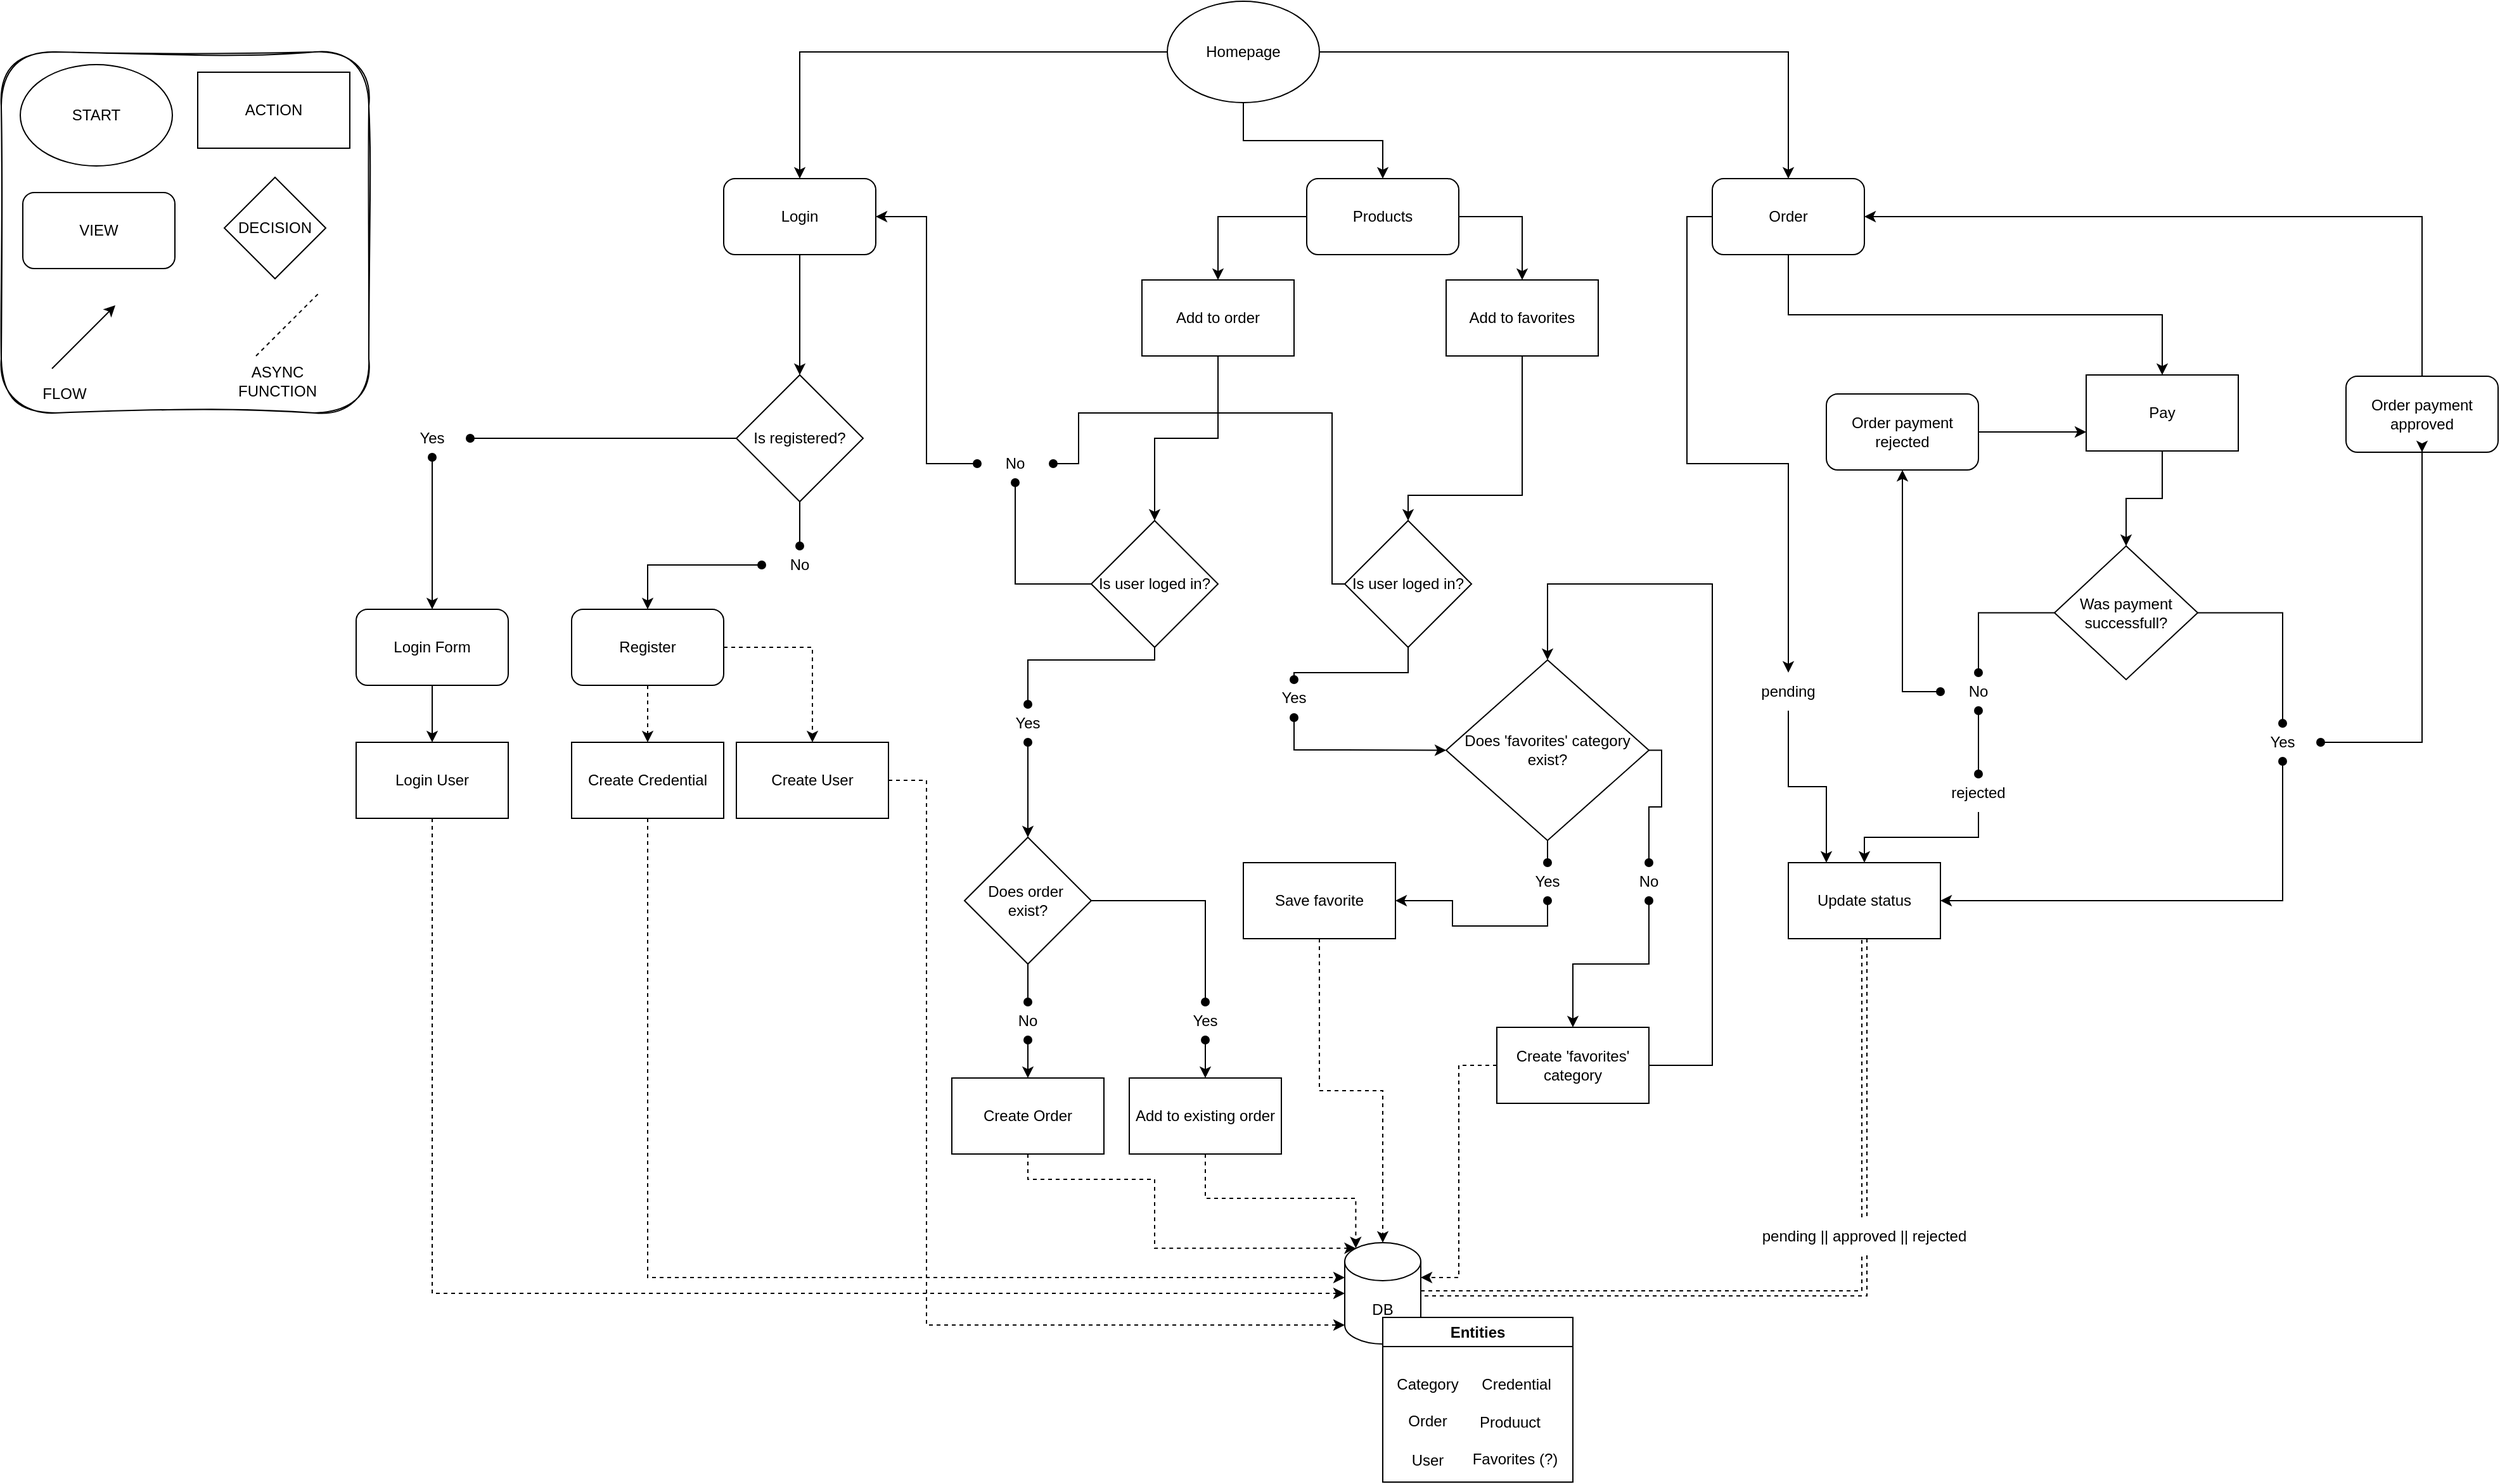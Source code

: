 <mxfile version="24.5.3" type="github">
  <diagram name="Página-1" id="2Fvzduwzr8cer9EVC6Ml">
    <mxGraphModel dx="1790" dy="1661" grid="1" gridSize="10" guides="1" tooltips="1" connect="1" arrows="1" fold="1" page="1" pageScale="1" pageWidth="827" pageHeight="1169" math="0" shadow="0">
      <root>
        <mxCell id="0" />
        <mxCell id="1" parent="0" />
        <mxCell id="HE_qEEHTXUtGeVpZ5zVx-15" style="edgeStyle=orthogonalEdgeStyle;rounded=0;orthogonalLoop=1;jettySize=auto;html=1;exitX=0;exitY=0.5;exitDx=0;exitDy=0;entryX=0.5;entryY=0;entryDx=0;entryDy=0;" edge="1" parent="1" source="HE_qEEHTXUtGeVpZ5zVx-1" target="HE_qEEHTXUtGeVpZ5zVx-3">
          <mxGeometry relative="1" as="geometry" />
        </mxCell>
        <mxCell id="HE_qEEHTXUtGeVpZ5zVx-37" style="edgeStyle=orthogonalEdgeStyle;rounded=0;orthogonalLoop=1;jettySize=auto;html=1;exitX=0.5;exitY=1;exitDx=0;exitDy=0;entryX=0.5;entryY=0;entryDx=0;entryDy=0;" edge="1" parent="1" source="HE_qEEHTXUtGeVpZ5zVx-1" target="HE_qEEHTXUtGeVpZ5zVx-4">
          <mxGeometry relative="1" as="geometry" />
        </mxCell>
        <mxCell id="HE_qEEHTXUtGeVpZ5zVx-94" style="edgeStyle=orthogonalEdgeStyle;rounded=0;orthogonalLoop=1;jettySize=auto;html=1;exitX=1;exitY=0.5;exitDx=0;exitDy=0;entryX=0.5;entryY=0;entryDx=0;entryDy=0;" edge="1" parent="1" source="HE_qEEHTXUtGeVpZ5zVx-1" target="HE_qEEHTXUtGeVpZ5zVx-93">
          <mxGeometry relative="1" as="geometry" />
        </mxCell>
        <mxCell id="HE_qEEHTXUtGeVpZ5zVx-1" value="Homepage" style="ellipse;whiteSpace=wrap;html=1;" vertex="1" parent="1">
          <mxGeometry x="140" width="120" height="80" as="geometry" />
        </mxCell>
        <mxCell id="HE_qEEHTXUtGeVpZ5zVx-38" style="edgeStyle=orthogonalEdgeStyle;rounded=0;orthogonalLoop=1;jettySize=auto;html=1;exitX=0.5;exitY=1;exitDx=0;exitDy=0;dashed=1;" edge="1" parent="1" source="HE_qEEHTXUtGeVpZ5zVx-2" target="HE_qEEHTXUtGeVpZ5zVx-30">
          <mxGeometry relative="1" as="geometry" />
        </mxCell>
        <mxCell id="HE_qEEHTXUtGeVpZ5zVx-56" style="edgeStyle=orthogonalEdgeStyle;rounded=0;orthogonalLoop=1;jettySize=auto;html=1;exitX=1;exitY=0.5;exitDx=0;exitDy=0;entryX=0.5;entryY=0;entryDx=0;entryDy=0;dashed=1;" edge="1" parent="1" source="HE_qEEHTXUtGeVpZ5zVx-2" target="HE_qEEHTXUtGeVpZ5zVx-55">
          <mxGeometry relative="1" as="geometry" />
        </mxCell>
        <mxCell id="HE_qEEHTXUtGeVpZ5zVx-2" value="Register" style="rounded=1;whiteSpace=wrap;html=1;" vertex="1" parent="1">
          <mxGeometry x="-330" y="480" width="120" height="60" as="geometry" />
        </mxCell>
        <mxCell id="HE_qEEHTXUtGeVpZ5zVx-6" value="" style="edgeStyle=orthogonalEdgeStyle;rounded=0;orthogonalLoop=1;jettySize=auto;html=1;" edge="1" parent="1" source="HE_qEEHTXUtGeVpZ5zVx-3" target="HE_qEEHTXUtGeVpZ5zVx-5">
          <mxGeometry relative="1" as="geometry" />
        </mxCell>
        <mxCell id="HE_qEEHTXUtGeVpZ5zVx-3" value="Login" style="rounded=1;whiteSpace=wrap;html=1;" vertex="1" parent="1">
          <mxGeometry x="-210" y="140" width="120" height="60" as="geometry" />
        </mxCell>
        <mxCell id="HE_qEEHTXUtGeVpZ5zVx-187" style="edgeStyle=orthogonalEdgeStyle;rounded=0;orthogonalLoop=1;jettySize=auto;html=1;exitX=0;exitY=0.5;exitDx=0;exitDy=0;entryX=0.5;entryY=0;entryDx=0;entryDy=0;" edge="1" parent="1" source="HE_qEEHTXUtGeVpZ5zVx-4" target="HE_qEEHTXUtGeVpZ5zVx-19">
          <mxGeometry relative="1" as="geometry" />
        </mxCell>
        <mxCell id="HE_qEEHTXUtGeVpZ5zVx-188" style="edgeStyle=orthogonalEdgeStyle;rounded=0;orthogonalLoop=1;jettySize=auto;html=1;exitX=1;exitY=0.5;exitDx=0;exitDy=0;entryX=0.5;entryY=0;entryDx=0;entryDy=0;" edge="1" parent="1" source="HE_qEEHTXUtGeVpZ5zVx-4" target="HE_qEEHTXUtGeVpZ5zVx-60">
          <mxGeometry relative="1" as="geometry" />
        </mxCell>
        <mxCell id="HE_qEEHTXUtGeVpZ5zVx-4" value="Products" style="rounded=1;whiteSpace=wrap;html=1;" vertex="1" parent="1">
          <mxGeometry x="250" y="140" width="120" height="60" as="geometry" />
        </mxCell>
        <mxCell id="HE_qEEHTXUtGeVpZ5zVx-9" value="" style="edgeStyle=orthogonalEdgeStyle;rounded=0;orthogonalLoop=1;jettySize=auto;html=1;startArrow=oval;startFill=1;" edge="1" parent="1" source="HE_qEEHTXUtGeVpZ5zVx-10" target="HE_qEEHTXUtGeVpZ5zVx-8">
          <mxGeometry relative="1" as="geometry" />
        </mxCell>
        <mxCell id="HE_qEEHTXUtGeVpZ5zVx-12" value="" style="edgeStyle=orthogonalEdgeStyle;rounded=0;orthogonalLoop=1;jettySize=auto;html=1;startArrow=oval;startFill=1;" edge="1" parent="1" source="HE_qEEHTXUtGeVpZ5zVx-13" target="HE_qEEHTXUtGeVpZ5zVx-2">
          <mxGeometry relative="1" as="geometry" />
        </mxCell>
        <mxCell id="HE_qEEHTXUtGeVpZ5zVx-5" value="Is registered?" style="rhombus;whiteSpace=wrap;html=1;" vertex="1" parent="1">
          <mxGeometry x="-200" y="295" width="100" height="100" as="geometry" />
        </mxCell>
        <mxCell id="HE_qEEHTXUtGeVpZ5zVx-58" style="edgeStyle=orthogonalEdgeStyle;rounded=0;orthogonalLoop=1;jettySize=auto;html=1;exitX=0.5;exitY=1;exitDx=0;exitDy=0;entryX=0.5;entryY=0;entryDx=0;entryDy=0;" edge="1" parent="1" source="HE_qEEHTXUtGeVpZ5zVx-8" target="HE_qEEHTXUtGeVpZ5zVx-54">
          <mxGeometry relative="1" as="geometry" />
        </mxCell>
        <mxCell id="HE_qEEHTXUtGeVpZ5zVx-8" value="Login Form" style="rounded=1;whiteSpace=wrap;html=1;" vertex="1" parent="1">
          <mxGeometry x="-500" y="480" width="120" height="60" as="geometry" />
        </mxCell>
        <mxCell id="HE_qEEHTXUtGeVpZ5zVx-11" value="" style="edgeStyle=orthogonalEdgeStyle;rounded=0;orthogonalLoop=1;jettySize=auto;html=1;endArrow=oval;endFill=1;" edge="1" parent="1" source="HE_qEEHTXUtGeVpZ5zVx-5" target="HE_qEEHTXUtGeVpZ5zVx-10">
          <mxGeometry relative="1" as="geometry">
            <mxPoint x="20" y="330" as="sourcePoint" />
            <mxPoint x="-150" y="370" as="targetPoint" />
          </mxGeometry>
        </mxCell>
        <mxCell id="HE_qEEHTXUtGeVpZ5zVx-10" value="Yes" style="text;html=1;align=center;verticalAlign=middle;whiteSpace=wrap;rounded=0;" vertex="1" parent="1">
          <mxGeometry x="-470" y="330" width="60" height="30" as="geometry" />
        </mxCell>
        <mxCell id="HE_qEEHTXUtGeVpZ5zVx-14" value="" style="edgeStyle=orthogonalEdgeStyle;rounded=0;orthogonalLoop=1;jettySize=auto;html=1;endArrow=oval;endFill=1;" edge="1" parent="1" source="HE_qEEHTXUtGeVpZ5zVx-5" target="HE_qEEHTXUtGeVpZ5zVx-13">
          <mxGeometry relative="1" as="geometry">
            <mxPoint x="70" y="380" as="sourcePoint" />
            <mxPoint x="70" y="480" as="targetPoint" />
          </mxGeometry>
        </mxCell>
        <mxCell id="HE_qEEHTXUtGeVpZ5zVx-13" value="No" style="text;html=1;align=center;verticalAlign=middle;whiteSpace=wrap;rounded=0;" vertex="1" parent="1">
          <mxGeometry x="-180" y="430" width="60" height="30" as="geometry" />
        </mxCell>
        <mxCell id="HE_qEEHTXUtGeVpZ5zVx-62" style="edgeStyle=orthogonalEdgeStyle;rounded=0;orthogonalLoop=1;jettySize=auto;html=1;exitX=0.5;exitY=1;exitDx=0;exitDy=0;entryX=0.5;entryY=0;entryDx=0;entryDy=0;" edge="1" parent="1" source="HE_qEEHTXUtGeVpZ5zVx-19" target="HE_qEEHTXUtGeVpZ5zVx-21">
          <mxGeometry relative="1" as="geometry" />
        </mxCell>
        <mxCell id="HE_qEEHTXUtGeVpZ5zVx-19" value="Add to order" style="rounded=0;whiteSpace=wrap;html=1;" vertex="1" parent="1">
          <mxGeometry x="120" y="220" width="120" height="60" as="geometry" />
        </mxCell>
        <mxCell id="HE_qEEHTXUtGeVpZ5zVx-23" style="edgeStyle=orthogonalEdgeStyle;rounded=0;orthogonalLoop=1;jettySize=auto;html=1;exitX=0;exitY=0.5;exitDx=0;exitDy=0;entryX=1;entryY=0.5;entryDx=0;entryDy=0;startArrow=oval;startFill=1;" edge="1" parent="1" source="HE_qEEHTXUtGeVpZ5zVx-24" target="HE_qEEHTXUtGeVpZ5zVx-3">
          <mxGeometry relative="1" as="geometry" />
        </mxCell>
        <mxCell id="HE_qEEHTXUtGeVpZ5zVx-44" style="edgeStyle=orthogonalEdgeStyle;rounded=0;orthogonalLoop=1;jettySize=auto;html=1;exitX=0.5;exitY=1;exitDx=0;exitDy=0;entryX=0.5;entryY=0;entryDx=0;entryDy=0;startArrow=oval;startFill=1;" edge="1" parent="1" source="HE_qEEHTXUtGeVpZ5zVx-27" target="HE_qEEHTXUtGeVpZ5zVx-189">
          <mxGeometry relative="1" as="geometry">
            <Array as="points">
              <mxPoint x="30" y="650" />
            </Array>
          </mxGeometry>
        </mxCell>
        <mxCell id="HE_qEEHTXUtGeVpZ5zVx-47" style="edgeStyle=orthogonalEdgeStyle;rounded=0;orthogonalLoop=1;jettySize=auto;html=1;exitX=0.5;exitY=1;exitDx=0;exitDy=0;entryX=0.5;entryY=0;entryDx=0;entryDy=0;endArrow=oval;endFill=1;" edge="1" parent="1" source="HE_qEEHTXUtGeVpZ5zVx-21" target="HE_qEEHTXUtGeVpZ5zVx-27">
          <mxGeometry relative="1" as="geometry">
            <Array as="points">
              <mxPoint x="130" y="520" />
              <mxPoint x="30" y="520" />
            </Array>
          </mxGeometry>
        </mxCell>
        <mxCell id="HE_qEEHTXUtGeVpZ5zVx-21" value="Is user loged in?" style="rhombus;whiteSpace=wrap;html=1;" vertex="1" parent="1">
          <mxGeometry x="80" y="410" width="100" height="100" as="geometry" />
        </mxCell>
        <mxCell id="HE_qEEHTXUtGeVpZ5zVx-25" value="" style="edgeStyle=orthogonalEdgeStyle;rounded=0;orthogonalLoop=1;jettySize=auto;html=1;exitX=0;exitY=0.5;exitDx=0;exitDy=0;entryX=0.5;entryY=1;entryDx=0;entryDy=0;endArrow=oval;endFill=1;" edge="1" parent="1" source="HE_qEEHTXUtGeVpZ5zVx-21" target="HE_qEEHTXUtGeVpZ5zVx-24">
          <mxGeometry relative="1" as="geometry">
            <mxPoint x="270" y="450" as="sourcePoint" />
            <mxPoint x="120" y="330" as="targetPoint" />
            <Array as="points">
              <mxPoint x="20" y="460" />
            </Array>
          </mxGeometry>
        </mxCell>
        <mxCell id="HE_qEEHTXUtGeVpZ5zVx-24" value="No" style="text;html=1;align=center;verticalAlign=middle;whiteSpace=wrap;rounded=0;" vertex="1" parent="1">
          <mxGeometry x="-10" y="350" width="60" height="30" as="geometry" />
        </mxCell>
        <mxCell id="HE_qEEHTXUtGeVpZ5zVx-29" value="DB" style="shape=cylinder3;whiteSpace=wrap;html=1;boundedLbl=1;backgroundOutline=1;size=15;" vertex="1" parent="1">
          <mxGeometry x="280" y="980" width="60" height="80" as="geometry" />
        </mxCell>
        <mxCell id="HE_qEEHTXUtGeVpZ5zVx-32" style="edgeStyle=orthogonalEdgeStyle;rounded=0;orthogonalLoop=1;jettySize=auto;html=1;exitX=0.5;exitY=1;exitDx=0;exitDy=0;entryX=0;entryY=0;entryDx=0;entryDy=27.5;entryPerimeter=0;dashed=1;" edge="1" parent="1" source="HE_qEEHTXUtGeVpZ5zVx-30" target="HE_qEEHTXUtGeVpZ5zVx-29">
          <mxGeometry relative="1" as="geometry" />
        </mxCell>
        <mxCell id="HE_qEEHTXUtGeVpZ5zVx-30" value="Create Credential" style="rounded=0;whiteSpace=wrap;html=1;" vertex="1" parent="1">
          <mxGeometry x="-330" y="585" width="120" height="60" as="geometry" />
        </mxCell>
        <mxCell id="HE_qEEHTXUtGeVpZ5zVx-105" style="edgeStyle=orthogonalEdgeStyle;rounded=0;orthogonalLoop=1;jettySize=auto;html=1;exitX=0.5;exitY=1;exitDx=0;exitDy=0;entryX=0.145;entryY=0;entryDx=0;entryDy=4.35;entryPerimeter=0;dashed=1;" edge="1" parent="1" source="HE_qEEHTXUtGeVpZ5zVx-33" target="HE_qEEHTXUtGeVpZ5zVx-29">
          <mxGeometry relative="1" as="geometry">
            <Array as="points">
              <mxPoint x="30" y="930" />
              <mxPoint x="130" y="930" />
              <mxPoint x="130" y="984" />
            </Array>
          </mxGeometry>
        </mxCell>
        <mxCell id="HE_qEEHTXUtGeVpZ5zVx-33" value="Create Order" style="rounded=0;whiteSpace=wrap;html=1;" vertex="1" parent="1">
          <mxGeometry x="-30" y="850" width="120" height="60" as="geometry" />
        </mxCell>
        <mxCell id="HE_qEEHTXUtGeVpZ5zVx-27" value="Yes" style="text;html=1;align=center;verticalAlign=middle;whiteSpace=wrap;rounded=0;" vertex="1" parent="1">
          <mxGeometry y="555" width="60" height="30" as="geometry" />
        </mxCell>
        <mxCell id="HE_qEEHTXUtGeVpZ5zVx-48" value="Entities" style="swimlane;whiteSpace=wrap;html=1;" vertex="1" parent="1">
          <mxGeometry x="310" y="1039" width="150" height="130" as="geometry">
            <mxRectangle x="240" y="1060" width="140" height="30" as="alternateBounds" />
          </mxGeometry>
        </mxCell>
        <mxCell id="HE_qEEHTXUtGeVpZ5zVx-49" value="Category" style="text;html=1;align=center;verticalAlign=middle;resizable=0;points=[];autosize=1;strokeColor=none;fillColor=none;" vertex="1" parent="HE_qEEHTXUtGeVpZ5zVx-48">
          <mxGeometry y="38" width="70" height="30" as="geometry" />
        </mxCell>
        <mxCell id="HE_qEEHTXUtGeVpZ5zVx-50" value="Credential" style="text;html=1;align=center;verticalAlign=middle;resizable=0;points=[];autosize=1;strokeColor=none;fillColor=none;" vertex="1" parent="HE_qEEHTXUtGeVpZ5zVx-48">
          <mxGeometry x="65" y="38" width="80" height="30" as="geometry" />
        </mxCell>
        <mxCell id="HE_qEEHTXUtGeVpZ5zVx-51" value="Order" style="text;html=1;align=center;verticalAlign=middle;resizable=0;points=[];autosize=1;strokeColor=none;fillColor=none;" vertex="1" parent="HE_qEEHTXUtGeVpZ5zVx-48">
          <mxGeometry x="10" y="67" width="50" height="30" as="geometry" />
        </mxCell>
        <mxCell id="HE_qEEHTXUtGeVpZ5zVx-53" value="User" style="text;html=1;align=center;verticalAlign=middle;resizable=0;points=[];autosize=1;strokeColor=none;fillColor=none;" vertex="1" parent="HE_qEEHTXUtGeVpZ5zVx-48">
          <mxGeometry x="10" y="98" width="50" height="30" as="geometry" />
        </mxCell>
        <mxCell id="HE_qEEHTXUtGeVpZ5zVx-52" value="Produuct" style="text;html=1;align=center;verticalAlign=middle;resizable=0;points=[];autosize=1;strokeColor=none;fillColor=none;" vertex="1" parent="HE_qEEHTXUtGeVpZ5zVx-48">
          <mxGeometry x="65" y="68" width="70" height="30" as="geometry" />
        </mxCell>
        <mxCell id="HE_qEEHTXUtGeVpZ5zVx-85" value="Favorites (?)" style="text;html=1;align=center;verticalAlign=middle;resizable=0;points=[];autosize=1;strokeColor=none;fillColor=none;" vertex="1" parent="HE_qEEHTXUtGeVpZ5zVx-48">
          <mxGeometry x="59" y="97" width="90" height="30" as="geometry" />
        </mxCell>
        <mxCell id="HE_qEEHTXUtGeVpZ5zVx-54" value="Login User" style="rounded=0;whiteSpace=wrap;html=1;" vertex="1" parent="1">
          <mxGeometry x="-500" y="585" width="120" height="60" as="geometry" />
        </mxCell>
        <mxCell id="HE_qEEHTXUtGeVpZ5zVx-57" value="" style="edgeStyle=orthogonalEdgeStyle;rounded=0;orthogonalLoop=1;jettySize=auto;html=1;entryX=0;entryY=1;entryDx=0;entryDy=-15;entryPerimeter=0;dashed=1;" edge="1" parent="1" source="HE_qEEHTXUtGeVpZ5zVx-55" target="HE_qEEHTXUtGeVpZ5zVx-29">
          <mxGeometry relative="1" as="geometry">
            <Array as="points">
              <mxPoint x="-50" y="615" />
              <mxPoint x="-50" y="1045" />
            </Array>
          </mxGeometry>
        </mxCell>
        <mxCell id="HE_qEEHTXUtGeVpZ5zVx-55" value="Create User" style="rounded=0;whiteSpace=wrap;html=1;" vertex="1" parent="1">
          <mxGeometry x="-200" y="585" width="120" height="60" as="geometry" />
        </mxCell>
        <mxCell id="HE_qEEHTXUtGeVpZ5zVx-59" style="edgeStyle=orthogonalEdgeStyle;rounded=0;orthogonalLoop=1;jettySize=auto;html=1;exitX=0.5;exitY=1;exitDx=0;exitDy=0;entryX=0;entryY=0.5;entryDx=0;entryDy=0;entryPerimeter=0;dashed=1;" edge="1" parent="1" source="HE_qEEHTXUtGeVpZ5zVx-54" target="HE_qEEHTXUtGeVpZ5zVx-29">
          <mxGeometry relative="1" as="geometry" />
        </mxCell>
        <mxCell id="HE_qEEHTXUtGeVpZ5zVx-186" style="edgeStyle=orthogonalEdgeStyle;rounded=0;orthogonalLoop=1;jettySize=auto;html=1;exitX=0.5;exitY=1;exitDx=0;exitDy=0;entryX=0.5;entryY=0;entryDx=0;entryDy=0;" edge="1" parent="1" source="HE_qEEHTXUtGeVpZ5zVx-60" target="HE_qEEHTXUtGeVpZ5zVx-183">
          <mxGeometry relative="1" as="geometry">
            <Array as="points">
              <mxPoint x="420" y="390" />
              <mxPoint x="330" y="390" />
            </Array>
          </mxGeometry>
        </mxCell>
        <mxCell id="HE_qEEHTXUtGeVpZ5zVx-60" value="Add to favorites" style="rounded=0;whiteSpace=wrap;html=1;" vertex="1" parent="1">
          <mxGeometry x="360" y="220" width="120" height="60" as="geometry" />
        </mxCell>
        <mxCell id="HE_qEEHTXUtGeVpZ5zVx-64" value="Save favorite" style="rounded=0;whiteSpace=wrap;html=1;" vertex="1" parent="1">
          <mxGeometry x="200" y="680" width="120" height="60" as="geometry" />
        </mxCell>
        <mxCell id="HE_qEEHTXUtGeVpZ5zVx-78" style="edgeStyle=orthogonalEdgeStyle;rounded=0;orthogonalLoop=1;jettySize=auto;html=1;exitX=0.5;exitY=1;exitDx=0;exitDy=0;entryX=0;entryY=0.5;entryDx=0;entryDy=0;startArrow=oval;startFill=1;" edge="1" parent="1" source="HE_qEEHTXUtGeVpZ5zVx-67" target="HE_qEEHTXUtGeVpZ5zVx-77">
          <mxGeometry relative="1" as="geometry">
            <Array as="points">
              <mxPoint x="240" y="591" />
              <mxPoint x="280" y="591" />
            </Array>
          </mxGeometry>
        </mxCell>
        <mxCell id="HE_qEEHTXUtGeVpZ5zVx-67" value="Yes" style="text;html=1;align=center;verticalAlign=middle;whiteSpace=wrap;rounded=0;" vertex="1" parent="1">
          <mxGeometry x="210" y="535.47" width="60" height="30" as="geometry" />
        </mxCell>
        <mxCell id="HE_qEEHTXUtGeVpZ5zVx-80" style="edgeStyle=orthogonalEdgeStyle;rounded=0;orthogonalLoop=1;jettySize=auto;html=1;exitX=0.5;exitY=1;exitDx=0;exitDy=0;entryX=1;entryY=0.5;entryDx=0;entryDy=0;startArrow=oval;startFill=1;" edge="1" parent="1" source="HE_qEEHTXUtGeVpZ5zVx-81" target="HE_qEEHTXUtGeVpZ5zVx-64">
          <mxGeometry relative="1" as="geometry" />
        </mxCell>
        <mxCell id="HE_qEEHTXUtGeVpZ5zVx-83" style="edgeStyle=orthogonalEdgeStyle;rounded=0;orthogonalLoop=1;jettySize=auto;html=1;exitX=0.5;exitY=1;exitDx=0;exitDy=0;entryX=0.5;entryY=0;entryDx=0;entryDy=0;endArrow=oval;endFill=1;" edge="1" parent="1" source="HE_qEEHTXUtGeVpZ5zVx-77" target="HE_qEEHTXUtGeVpZ5zVx-81">
          <mxGeometry relative="1" as="geometry" />
        </mxCell>
        <mxCell id="HE_qEEHTXUtGeVpZ5zVx-77" value="Does &#39;favorites&#39; category exist?" style="rhombus;whiteSpace=wrap;html=1;" vertex="1" parent="1">
          <mxGeometry x="360" y="520" width="160" height="142.5" as="geometry" />
        </mxCell>
        <mxCell id="HE_qEEHTXUtGeVpZ5zVx-79" style="edgeStyle=orthogonalEdgeStyle;rounded=0;orthogonalLoop=1;jettySize=auto;html=1;exitX=0.5;exitY=1;exitDx=0;exitDy=0;entryX=0.5;entryY=0;entryDx=0;entryDy=0;entryPerimeter=0;dashed=1;" edge="1" parent="1" source="HE_qEEHTXUtGeVpZ5zVx-64" target="HE_qEEHTXUtGeVpZ5zVx-29">
          <mxGeometry relative="1" as="geometry" />
        </mxCell>
        <mxCell id="HE_qEEHTXUtGeVpZ5zVx-81" value="Yes" style="text;html=1;align=center;verticalAlign=middle;whiteSpace=wrap;rounded=0;" vertex="1" parent="1">
          <mxGeometry x="410" y="680" width="60" height="30" as="geometry" />
        </mxCell>
        <mxCell id="HE_qEEHTXUtGeVpZ5zVx-89" style="edgeStyle=orthogonalEdgeStyle;rounded=0;orthogonalLoop=1;jettySize=auto;html=1;exitX=1;exitY=0.5;exitDx=0;exitDy=0;entryX=0.5;entryY=0;entryDx=0;entryDy=0;" edge="1" parent="1" source="HE_qEEHTXUtGeVpZ5zVx-86" target="HE_qEEHTXUtGeVpZ5zVx-77">
          <mxGeometry relative="1" as="geometry">
            <Array as="points">
              <mxPoint x="570" y="840" />
              <mxPoint x="570" y="460" />
              <mxPoint x="440" y="460" />
            </Array>
          </mxGeometry>
        </mxCell>
        <mxCell id="HE_qEEHTXUtGeVpZ5zVx-86" value="Create &#39;favorites&#39; category" style="rounded=0;whiteSpace=wrap;html=1;" vertex="1" parent="1">
          <mxGeometry x="400" y="810" width="120" height="60" as="geometry" />
        </mxCell>
        <mxCell id="HE_qEEHTXUtGeVpZ5zVx-88" style="edgeStyle=orthogonalEdgeStyle;rounded=0;orthogonalLoop=1;jettySize=auto;html=1;exitX=0;exitY=0.5;exitDx=0;exitDy=0;entryX=1;entryY=0;entryDx=0;entryDy=27.5;entryPerimeter=0;dashed=1;" edge="1" parent="1" source="HE_qEEHTXUtGeVpZ5zVx-86" target="HE_qEEHTXUtGeVpZ5zVx-29">
          <mxGeometry relative="1" as="geometry" />
        </mxCell>
        <mxCell id="HE_qEEHTXUtGeVpZ5zVx-91" value="" style="edgeStyle=orthogonalEdgeStyle;rounded=0;orthogonalLoop=1;jettySize=auto;html=1;exitX=1;exitY=0.5;exitDx=0;exitDy=0;entryX=0.5;entryY=0;entryDx=0;entryDy=0;endArrow=oval;endFill=1;" edge="1" parent="1" source="HE_qEEHTXUtGeVpZ5zVx-77" target="HE_qEEHTXUtGeVpZ5zVx-90">
          <mxGeometry relative="1" as="geometry">
            <mxPoint x="510" y="545" as="sourcePoint" />
            <mxPoint x="550" y="820" as="targetPoint" />
            <Array as="points">
              <mxPoint x="530" y="591" />
              <mxPoint x="530" y="636" />
              <mxPoint x="520" y="636" />
            </Array>
          </mxGeometry>
        </mxCell>
        <mxCell id="HE_qEEHTXUtGeVpZ5zVx-92" style="edgeStyle=orthogonalEdgeStyle;rounded=0;orthogonalLoop=1;jettySize=auto;html=1;exitX=0.5;exitY=1;exitDx=0;exitDy=0;entryX=0.5;entryY=0;entryDx=0;entryDy=0;startArrow=oval;startFill=1;" edge="1" parent="1" source="HE_qEEHTXUtGeVpZ5zVx-90" target="HE_qEEHTXUtGeVpZ5zVx-86">
          <mxGeometry relative="1" as="geometry" />
        </mxCell>
        <mxCell id="HE_qEEHTXUtGeVpZ5zVx-90" value="No" style="text;html=1;align=center;verticalAlign=middle;whiteSpace=wrap;rounded=0;" vertex="1" parent="1">
          <mxGeometry x="490" y="680" width="60" height="30" as="geometry" />
        </mxCell>
        <mxCell id="HE_qEEHTXUtGeVpZ5zVx-135" style="edgeStyle=orthogonalEdgeStyle;rounded=0;orthogonalLoop=1;jettySize=auto;html=1;exitX=0.5;exitY=1;exitDx=0;exitDy=0;entryX=0.25;entryY=0;entryDx=0;entryDy=0;" edge="1" parent="1" source="HE_qEEHTXUtGeVpZ5zVx-136" target="HE_qEEHTXUtGeVpZ5zVx-112">
          <mxGeometry relative="1" as="geometry" />
        </mxCell>
        <mxCell id="HE_qEEHTXUtGeVpZ5zVx-93" value="Order" style="rounded=1;whiteSpace=wrap;html=1;" vertex="1" parent="1">
          <mxGeometry x="570" y="140" width="120" height="60" as="geometry" />
        </mxCell>
        <mxCell id="HE_qEEHTXUtGeVpZ5zVx-112" value="Update status" style="rounded=0;whiteSpace=wrap;html=1;" vertex="1" parent="1">
          <mxGeometry x="630" y="680" width="120" height="60" as="geometry" />
        </mxCell>
        <mxCell id="HE_qEEHTXUtGeVpZ5zVx-114" style="edgeStyle=orthogonalEdgeStyle;rounded=0;orthogonalLoop=1;jettySize=auto;html=1;exitX=0.5;exitY=1;exitDx=0;exitDy=0;entryX=1;entryY=0.5;entryDx=0;entryDy=0;entryPerimeter=0;dashed=1;startArrow=classic;startFill=1;shape=link;" edge="1" parent="1" source="HE_qEEHTXUtGeVpZ5zVx-121" target="HE_qEEHTXUtGeVpZ5zVx-29">
          <mxGeometry relative="1" as="geometry" />
        </mxCell>
        <mxCell id="HE_qEEHTXUtGeVpZ5zVx-171" style="edgeStyle=orthogonalEdgeStyle;rounded=0;orthogonalLoop=1;jettySize=auto;html=1;exitX=0.5;exitY=0;exitDx=0;exitDy=0;entryX=1;entryY=0.5;entryDx=0;entryDy=0;" edge="1" parent="1" source="HE_qEEHTXUtGeVpZ5zVx-116" target="HE_qEEHTXUtGeVpZ5zVx-93">
          <mxGeometry relative="1" as="geometry">
            <mxPoint x="835" y="200" as="targetPoint" />
            <Array as="points">
              <mxPoint x="1130" y="170" />
            </Array>
          </mxGeometry>
        </mxCell>
        <mxCell id="HE_qEEHTXUtGeVpZ5zVx-116" value="Order payment approved" style="rounded=1;whiteSpace=wrap;html=1;" vertex="1" parent="1">
          <mxGeometry x="1070" y="296" width="120" height="60" as="geometry" />
        </mxCell>
        <mxCell id="HE_qEEHTXUtGeVpZ5zVx-122" value="" style="edgeStyle=orthogonalEdgeStyle;rounded=0;orthogonalLoop=1;jettySize=auto;html=1;exitX=0.5;exitY=1;exitDx=0;exitDy=0;entryX=0.5;entryY=0;entryDx=0;entryDy=0;dashed=1;startArrow=classic;startFill=1;shape=link;" edge="1" parent="1" source="HE_qEEHTXUtGeVpZ5zVx-112" target="HE_qEEHTXUtGeVpZ5zVx-121">
          <mxGeometry relative="1" as="geometry">
            <mxPoint x="690" y="740" as="sourcePoint" />
            <mxPoint x="340" y="1020" as="targetPoint" />
          </mxGeometry>
        </mxCell>
        <mxCell id="HE_qEEHTXUtGeVpZ5zVx-121" value="pending ||&amp;nbsp;approved || rejected" style="text;html=1;align=center;verticalAlign=middle;whiteSpace=wrap;rounded=0;" vertex="1" parent="1">
          <mxGeometry x="605" y="960" width="170" height="30" as="geometry" />
        </mxCell>
        <mxCell id="HE_qEEHTXUtGeVpZ5zVx-172" style="edgeStyle=orthogonalEdgeStyle;rounded=0;orthogonalLoop=1;jettySize=auto;html=1;exitX=1;exitY=0.5;exitDx=0;exitDy=0;entryX=0;entryY=0.75;entryDx=0;entryDy=0;" edge="1" parent="1" source="HE_qEEHTXUtGeVpZ5zVx-126" target="HE_qEEHTXUtGeVpZ5zVx-149">
          <mxGeometry relative="1" as="geometry" />
        </mxCell>
        <mxCell id="HE_qEEHTXUtGeVpZ5zVx-126" value="Order payment rejected" style="rounded=1;whiteSpace=wrap;html=1;" vertex="1" parent="1">
          <mxGeometry x="660" y="310" width="120" height="60" as="geometry" />
        </mxCell>
        <mxCell id="HE_qEEHTXUtGeVpZ5zVx-136" value="pending" style="text;html=1;align=center;verticalAlign=middle;whiteSpace=wrap;rounded=0;" vertex="1" parent="1">
          <mxGeometry x="600" y="530" width="60" height="30" as="geometry" />
        </mxCell>
        <mxCell id="HE_qEEHTXUtGeVpZ5zVx-153" style="edgeStyle=orthogonalEdgeStyle;rounded=0;orthogonalLoop=1;jettySize=auto;html=1;exitX=0.5;exitY=1;exitDx=0;exitDy=0;entryX=0.5;entryY=0;entryDx=0;entryDy=0;" edge="1" parent="1" source="HE_qEEHTXUtGeVpZ5zVx-158" target="HE_qEEHTXUtGeVpZ5zVx-112">
          <mxGeometry relative="1" as="geometry" />
        </mxCell>
        <mxCell id="HE_qEEHTXUtGeVpZ5zVx-164" style="edgeStyle=orthogonalEdgeStyle;rounded=0;orthogonalLoop=1;jettySize=auto;html=1;exitX=0.5;exitY=1;exitDx=0;exitDy=0;entryX=1;entryY=0.5;entryDx=0;entryDy=0;startArrow=oval;startFill=1;" edge="1" parent="1" source="HE_qEEHTXUtGeVpZ5zVx-160" target="HE_qEEHTXUtGeVpZ5zVx-112">
          <mxGeometry relative="1" as="geometry">
            <Array as="points" />
          </mxGeometry>
        </mxCell>
        <mxCell id="HE_qEEHTXUtGeVpZ5zVx-138" value="Was payment successfull?" style="rhombus;whiteSpace=wrap;html=1;" vertex="1" parent="1">
          <mxGeometry x="840" y="430" width="113" height="105.47" as="geometry" />
        </mxCell>
        <mxCell id="HE_qEEHTXUtGeVpZ5zVx-140" style="edgeStyle=orthogonalEdgeStyle;rounded=0;orthogonalLoop=1;jettySize=auto;html=1;exitX=0;exitY=0.5;exitDx=0;exitDy=0;entryX=0.5;entryY=0;entryDx=0;entryDy=0;" edge="1" parent="1" source="HE_qEEHTXUtGeVpZ5zVx-93" target="HE_qEEHTXUtGeVpZ5zVx-136">
          <mxGeometry relative="1" as="geometry" />
        </mxCell>
        <mxCell id="HE_qEEHTXUtGeVpZ5zVx-150" style="edgeStyle=orthogonalEdgeStyle;rounded=0;orthogonalLoop=1;jettySize=auto;html=1;exitX=0.5;exitY=1;exitDx=0;exitDy=0;entryX=0.5;entryY=0;entryDx=0;entryDy=0;" edge="1" parent="1" source="HE_qEEHTXUtGeVpZ5zVx-93" target="HE_qEEHTXUtGeVpZ5zVx-149">
          <mxGeometry relative="1" as="geometry">
            <mxPoint x="865" y="230" as="sourcePoint" />
          </mxGeometry>
        </mxCell>
        <mxCell id="HE_qEEHTXUtGeVpZ5zVx-151" style="edgeStyle=orthogonalEdgeStyle;rounded=0;orthogonalLoop=1;jettySize=auto;html=1;exitX=0.5;exitY=1;exitDx=0;exitDy=0;entryX=0.5;entryY=0;entryDx=0;entryDy=0;" edge="1" parent="1" source="HE_qEEHTXUtGeVpZ5zVx-149" target="HE_qEEHTXUtGeVpZ5zVx-138">
          <mxGeometry relative="1" as="geometry" />
        </mxCell>
        <mxCell id="HE_qEEHTXUtGeVpZ5zVx-149" value="Pay" style="rounded=0;whiteSpace=wrap;html=1;" vertex="1" parent="1">
          <mxGeometry x="865" y="295" width="120" height="60" as="geometry" />
        </mxCell>
        <mxCell id="HE_qEEHTXUtGeVpZ5zVx-156" value="" style="edgeStyle=orthogonalEdgeStyle;rounded=0;orthogonalLoop=1;jettySize=auto;html=1;exitX=0;exitY=0.5;exitDx=0;exitDy=0;entryX=0.5;entryY=0;entryDx=0;entryDy=0;endArrow=oval;endFill=1;" edge="1" parent="1" source="HE_qEEHTXUtGeVpZ5zVx-138" target="HE_qEEHTXUtGeVpZ5zVx-155">
          <mxGeometry relative="1" as="geometry">
            <mxPoint x="770" y="503" as="sourcePoint" />
            <mxPoint x="690" y="680" as="targetPoint" />
          </mxGeometry>
        </mxCell>
        <mxCell id="HE_qEEHTXUtGeVpZ5zVx-167" style="edgeStyle=orthogonalEdgeStyle;rounded=0;orthogonalLoop=1;jettySize=auto;html=1;exitX=0;exitY=0.5;exitDx=0;exitDy=0;entryX=0.5;entryY=1;entryDx=0;entryDy=0;startArrow=oval;startFill=1;" edge="1" parent="1" source="HE_qEEHTXUtGeVpZ5zVx-155" target="HE_qEEHTXUtGeVpZ5zVx-126">
          <mxGeometry relative="1" as="geometry">
            <Array as="points">
              <mxPoint x="720" y="545" />
            </Array>
          </mxGeometry>
        </mxCell>
        <mxCell id="HE_qEEHTXUtGeVpZ5zVx-155" value="No" style="text;html=1;align=center;verticalAlign=middle;whiteSpace=wrap;rounded=0;" vertex="1" parent="1">
          <mxGeometry x="750" y="530" width="60" height="30" as="geometry" />
        </mxCell>
        <mxCell id="HE_qEEHTXUtGeVpZ5zVx-159" value="" style="edgeStyle=orthogonalEdgeStyle;rounded=0;orthogonalLoop=1;jettySize=auto;html=1;exitX=0.5;exitY=1;exitDx=0;exitDy=0;entryX=0.5;entryY=0;entryDx=0;entryDy=0;startArrow=oval;startFill=1;endArrow=oval;endFill=1;" edge="1" parent="1" source="HE_qEEHTXUtGeVpZ5zVx-155" target="HE_qEEHTXUtGeVpZ5zVx-158">
          <mxGeometry relative="1" as="geometry">
            <mxPoint x="780" y="560" as="sourcePoint" />
            <mxPoint x="690" y="680" as="targetPoint" />
          </mxGeometry>
        </mxCell>
        <mxCell id="HE_qEEHTXUtGeVpZ5zVx-158" value="rejected" style="text;html=1;align=center;verticalAlign=middle;whiteSpace=wrap;rounded=0;" vertex="1" parent="1">
          <mxGeometry x="750" y="610" width="60" height="30" as="geometry" />
        </mxCell>
        <mxCell id="HE_qEEHTXUtGeVpZ5zVx-169" value="" style="edgeStyle=orthogonalEdgeStyle;rounded=0;orthogonalLoop=1;jettySize=auto;html=1;exitX=1;exitY=0.5;exitDx=0;exitDy=0;entryX=0.5;entryY=0;entryDx=0;entryDy=0;endArrow=oval;endFill=1;" edge="1" parent="1" source="HE_qEEHTXUtGeVpZ5zVx-138" target="HE_qEEHTXUtGeVpZ5zVx-160">
          <mxGeometry relative="1" as="geometry">
            <mxPoint x="953" y="483" as="sourcePoint" />
            <mxPoint x="750" y="710" as="targetPoint" />
            <Array as="points">
              <mxPoint x="1020" y="483" />
            </Array>
          </mxGeometry>
        </mxCell>
        <mxCell id="HE_qEEHTXUtGeVpZ5zVx-170" style="edgeStyle=orthogonalEdgeStyle;rounded=0;orthogonalLoop=1;jettySize=auto;html=1;exitX=1;exitY=0.5;exitDx=0;exitDy=0;entryX=0.5;entryY=1;entryDx=0;entryDy=0;startArrow=oval;startFill=1;" edge="1" parent="1" source="HE_qEEHTXUtGeVpZ5zVx-160" target="HE_qEEHTXUtGeVpZ5zVx-116">
          <mxGeometry relative="1" as="geometry">
            <Array as="points">
              <mxPoint x="1130" y="585" />
              <mxPoint x="1130" y="355" />
            </Array>
          </mxGeometry>
        </mxCell>
        <mxCell id="HE_qEEHTXUtGeVpZ5zVx-160" value="Yes" style="text;html=1;align=center;verticalAlign=middle;whiteSpace=wrap;rounded=0;" vertex="1" parent="1">
          <mxGeometry x="990" y="570" width="60" height="30" as="geometry" />
        </mxCell>
        <mxCell id="HE_qEEHTXUtGeVpZ5zVx-182" value="" style="group;rounded=1;strokeColor=default;shadow=0;glass=0;sketch=1;curveFitting=1;jiggle=2;" vertex="1" connectable="0" parent="1">
          <mxGeometry x="-780" y="40" width="290" height="285" as="geometry" />
        </mxCell>
        <mxCell id="HE_qEEHTXUtGeVpZ5zVx-173" value="START" style="ellipse;whiteSpace=wrap;html=1;" vertex="1" parent="HE_qEEHTXUtGeVpZ5zVx-182">
          <mxGeometry x="15" y="10" width="120" height="80" as="geometry" />
        </mxCell>
        <mxCell id="HE_qEEHTXUtGeVpZ5zVx-175" value="VIEW" style="rounded=1;whiteSpace=wrap;html=1;" vertex="1" parent="HE_qEEHTXUtGeVpZ5zVx-182">
          <mxGeometry x="17" y="111" width="120" height="60" as="geometry" />
        </mxCell>
        <mxCell id="HE_qEEHTXUtGeVpZ5zVx-176" value="ACTION" style="rounded=0;whiteSpace=wrap;html=1;" vertex="1" parent="HE_qEEHTXUtGeVpZ5zVx-182">
          <mxGeometry x="155" y="16" width="120" height="60" as="geometry" />
        </mxCell>
        <mxCell id="HE_qEEHTXUtGeVpZ5zVx-177" value="DECISION" style="rhombus;whiteSpace=wrap;html=1;" vertex="1" parent="HE_qEEHTXUtGeVpZ5zVx-182">
          <mxGeometry x="176" y="99" width="80" height="80" as="geometry" />
        </mxCell>
        <mxCell id="HE_qEEHTXUtGeVpZ5zVx-178" value="" style="endArrow=classic;html=1;rounded=0;" edge="1" parent="HE_qEEHTXUtGeVpZ5zVx-182">
          <mxGeometry width="50" height="50" relative="1" as="geometry">
            <mxPoint x="40" y="250" as="sourcePoint" />
            <mxPoint x="90" y="200" as="targetPoint" />
          </mxGeometry>
        </mxCell>
        <mxCell id="HE_qEEHTXUtGeVpZ5zVx-179" value="FLOW" style="text;html=1;align=center;verticalAlign=middle;whiteSpace=wrap;rounded=0;" vertex="1" parent="HE_qEEHTXUtGeVpZ5zVx-182">
          <mxGeometry x="20" y="255" width="60" height="30" as="geometry" />
        </mxCell>
        <mxCell id="HE_qEEHTXUtGeVpZ5zVx-180" value="" style="endArrow=none;dashed=1;html=1;rounded=0;" edge="1" parent="HE_qEEHTXUtGeVpZ5zVx-182">
          <mxGeometry width="50" height="50" relative="1" as="geometry">
            <mxPoint x="201" y="240" as="sourcePoint" />
            <mxPoint x="251" y="190" as="targetPoint" />
          </mxGeometry>
        </mxCell>
        <mxCell id="HE_qEEHTXUtGeVpZ5zVx-181" value="ASYNC FUNCTION" style="text;html=1;align=center;verticalAlign=middle;whiteSpace=wrap;rounded=0;" vertex="1" parent="HE_qEEHTXUtGeVpZ5zVx-182">
          <mxGeometry x="188" y="245" width="60" height="30" as="geometry" />
        </mxCell>
        <mxCell id="HE_qEEHTXUtGeVpZ5zVx-184" style="edgeStyle=orthogonalEdgeStyle;rounded=0;orthogonalLoop=1;jettySize=auto;html=1;exitX=0.5;exitY=1;exitDx=0;exitDy=0;entryX=0.5;entryY=0;entryDx=0;entryDy=0;endArrow=oval;endFill=1;" edge="1" parent="1" source="HE_qEEHTXUtGeVpZ5zVx-183" target="HE_qEEHTXUtGeVpZ5zVx-67">
          <mxGeometry relative="1" as="geometry">
            <Array as="points">
              <mxPoint x="330" y="530" />
              <mxPoint x="240" y="530" />
            </Array>
          </mxGeometry>
        </mxCell>
        <mxCell id="HE_qEEHTXUtGeVpZ5zVx-185" style="edgeStyle=orthogonalEdgeStyle;rounded=0;orthogonalLoop=1;jettySize=auto;html=1;exitX=0;exitY=0.5;exitDx=0;exitDy=0;entryX=1;entryY=0.5;entryDx=0;entryDy=0;endArrow=oval;endFill=1;" edge="1" parent="1" source="HE_qEEHTXUtGeVpZ5zVx-183" target="HE_qEEHTXUtGeVpZ5zVx-24">
          <mxGeometry relative="1" as="geometry">
            <Array as="points">
              <mxPoint x="270" y="460" />
              <mxPoint x="270" y="325" />
              <mxPoint x="70" y="325" />
              <mxPoint x="70" y="365" />
            </Array>
          </mxGeometry>
        </mxCell>
        <mxCell id="HE_qEEHTXUtGeVpZ5zVx-183" value="Is user loged in?" style="rhombus;whiteSpace=wrap;html=1;" vertex="1" parent="1">
          <mxGeometry x="280" y="410" width="100" height="100" as="geometry" />
        </mxCell>
        <mxCell id="HE_qEEHTXUtGeVpZ5zVx-190" style="edgeStyle=orthogonalEdgeStyle;rounded=0;orthogonalLoop=1;jettySize=auto;html=1;exitX=0.5;exitY=1;exitDx=0;exitDy=0;startArrow=oval;startFill=1;" edge="1" parent="1" source="HE_qEEHTXUtGeVpZ5zVx-196" target="HE_qEEHTXUtGeVpZ5zVx-33">
          <mxGeometry relative="1" as="geometry" />
        </mxCell>
        <mxCell id="HE_qEEHTXUtGeVpZ5zVx-192" style="edgeStyle=orthogonalEdgeStyle;rounded=0;orthogonalLoop=1;jettySize=auto;html=1;exitX=0.5;exitY=1;exitDx=0;exitDy=0;entryX=0.5;entryY=0;entryDx=0;entryDy=0;startArrow=oval;startFill=1;" edge="1" parent="1" source="HE_qEEHTXUtGeVpZ5zVx-194" target="HE_qEEHTXUtGeVpZ5zVx-191">
          <mxGeometry relative="1" as="geometry" />
        </mxCell>
        <mxCell id="HE_qEEHTXUtGeVpZ5zVx-189" value="Does order&amp;nbsp;&lt;div&gt;exist?&lt;/div&gt;" style="rhombus;whiteSpace=wrap;html=1;" vertex="1" parent="1">
          <mxGeometry x="-20" y="660" width="100" height="100" as="geometry" />
        </mxCell>
        <mxCell id="HE_qEEHTXUtGeVpZ5zVx-191" value="Add to existing order" style="rounded=0;whiteSpace=wrap;html=1;" vertex="1" parent="1">
          <mxGeometry x="110" y="850" width="120" height="60" as="geometry" />
        </mxCell>
        <mxCell id="HE_qEEHTXUtGeVpZ5zVx-193" style="edgeStyle=orthogonalEdgeStyle;rounded=0;orthogonalLoop=1;jettySize=auto;html=1;exitX=0.5;exitY=1;exitDx=0;exitDy=0;entryX=0.145;entryY=0;entryDx=0;entryDy=4.35;entryPerimeter=0;dashed=1;" edge="1" parent="1" source="HE_qEEHTXUtGeVpZ5zVx-191" target="HE_qEEHTXUtGeVpZ5zVx-29">
          <mxGeometry relative="1" as="geometry" />
        </mxCell>
        <mxCell id="HE_qEEHTXUtGeVpZ5zVx-195" value="" style="edgeStyle=orthogonalEdgeStyle;rounded=0;orthogonalLoop=1;jettySize=auto;html=1;exitX=1;exitY=0.5;exitDx=0;exitDy=0;entryX=0.5;entryY=0;entryDx=0;entryDy=0;endArrow=oval;endFill=1;" edge="1" parent="1" source="HE_qEEHTXUtGeVpZ5zVx-189" target="HE_qEEHTXUtGeVpZ5zVx-194">
          <mxGeometry relative="1" as="geometry">
            <mxPoint x="80" y="710" as="sourcePoint" />
            <mxPoint x="170" y="820" as="targetPoint" />
          </mxGeometry>
        </mxCell>
        <mxCell id="HE_qEEHTXUtGeVpZ5zVx-194" value="Yes" style="text;html=1;align=center;verticalAlign=middle;whiteSpace=wrap;rounded=0;" vertex="1" parent="1">
          <mxGeometry x="140" y="790" width="60" height="30" as="geometry" />
        </mxCell>
        <mxCell id="HE_qEEHTXUtGeVpZ5zVx-197" value="" style="edgeStyle=orthogonalEdgeStyle;rounded=0;orthogonalLoop=1;jettySize=auto;html=1;exitX=0.5;exitY=1;exitDx=0;exitDy=0;endArrow=oval;endFill=1;" edge="1" parent="1" source="HE_qEEHTXUtGeVpZ5zVx-189" target="HE_qEEHTXUtGeVpZ5zVx-196">
          <mxGeometry relative="1" as="geometry">
            <mxPoint x="30" y="760" as="sourcePoint" />
            <mxPoint x="30" y="820" as="targetPoint" />
            <Array as="points">
              <mxPoint x="30" y="770" />
              <mxPoint x="30" y="770" />
            </Array>
          </mxGeometry>
        </mxCell>
        <mxCell id="HE_qEEHTXUtGeVpZ5zVx-196" value="No" style="text;html=1;align=center;verticalAlign=middle;whiteSpace=wrap;rounded=0;" vertex="1" parent="1">
          <mxGeometry y="790" width="60" height="30" as="geometry" />
        </mxCell>
      </root>
    </mxGraphModel>
  </diagram>
</mxfile>
